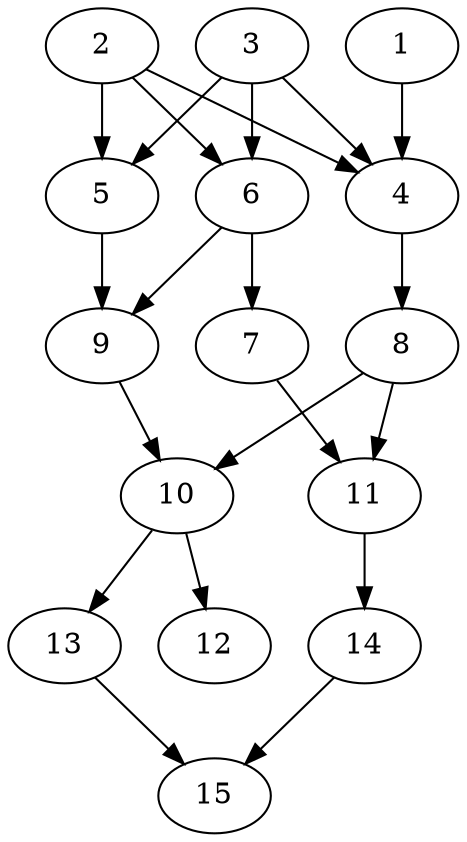 // DAG automatically generated by daggen at Thu Oct  3 13:59:26 2019
// ./daggen --dot -n 15 --ccr 0.3 --fat 0.5 --regular 0.7 --density 0.7 --mindata 5242880 --maxdata 52428800 
digraph G {
  1 [size="41970347", alpha="0.07", expect_size="12591104"] 
  1 -> 4 [size ="12591104"]
  2 [size="109861547", alpha="0.09", expect_size="32958464"] 
  2 -> 4 [size ="32958464"]
  2 -> 5 [size ="32958464"]
  2 -> 6 [size ="32958464"]
  3 [size="58811733", alpha="0.15", expect_size="17643520"] 
  3 -> 4 [size ="17643520"]
  3 -> 5 [size ="17643520"]
  3 -> 6 [size ="17643520"]
  4 [size="149196800", alpha="0.10", expect_size="44759040"] 
  4 -> 8 [size ="44759040"]
  5 [size="154255360", alpha="0.16", expect_size="46276608"] 
  5 -> 9 [size ="46276608"]
  6 [size="158941867", alpha="0.18", expect_size="47682560"] 
  6 -> 7 [size ="47682560"]
  6 -> 9 [size ="47682560"]
  7 [size="111462400", alpha="0.03", expect_size="33438720"] 
  7 -> 11 [size ="33438720"]
  8 [size="170932907", alpha="0.18", expect_size="51279872"] 
  8 -> 10 [size ="51279872"]
  8 -> 11 [size ="51279872"]
  9 [size="39618560", alpha="0.09", expect_size="11885568"] 
  9 -> 10 [size ="11885568"]
  10 [size="157255680", alpha="0.03", expect_size="47176704"] 
  10 -> 12 [size ="47176704"]
  10 -> 13 [size ="47176704"]
  11 [size="42499413", alpha="0.04", expect_size="12749824"] 
  11 -> 14 [size ="12749824"]
  12 [size="95901013", alpha="0.04", expect_size="28770304"] 
  13 [size="166529707", alpha="0.05", expect_size="49958912"] 
  13 -> 15 [size ="49958912"]
  14 [size="128218453", alpha="0.04", expect_size="38465536"] 
  14 -> 15 [size ="38465536"]
  15 [size="46933333", alpha="0.19", expect_size="14080000"] 
}
